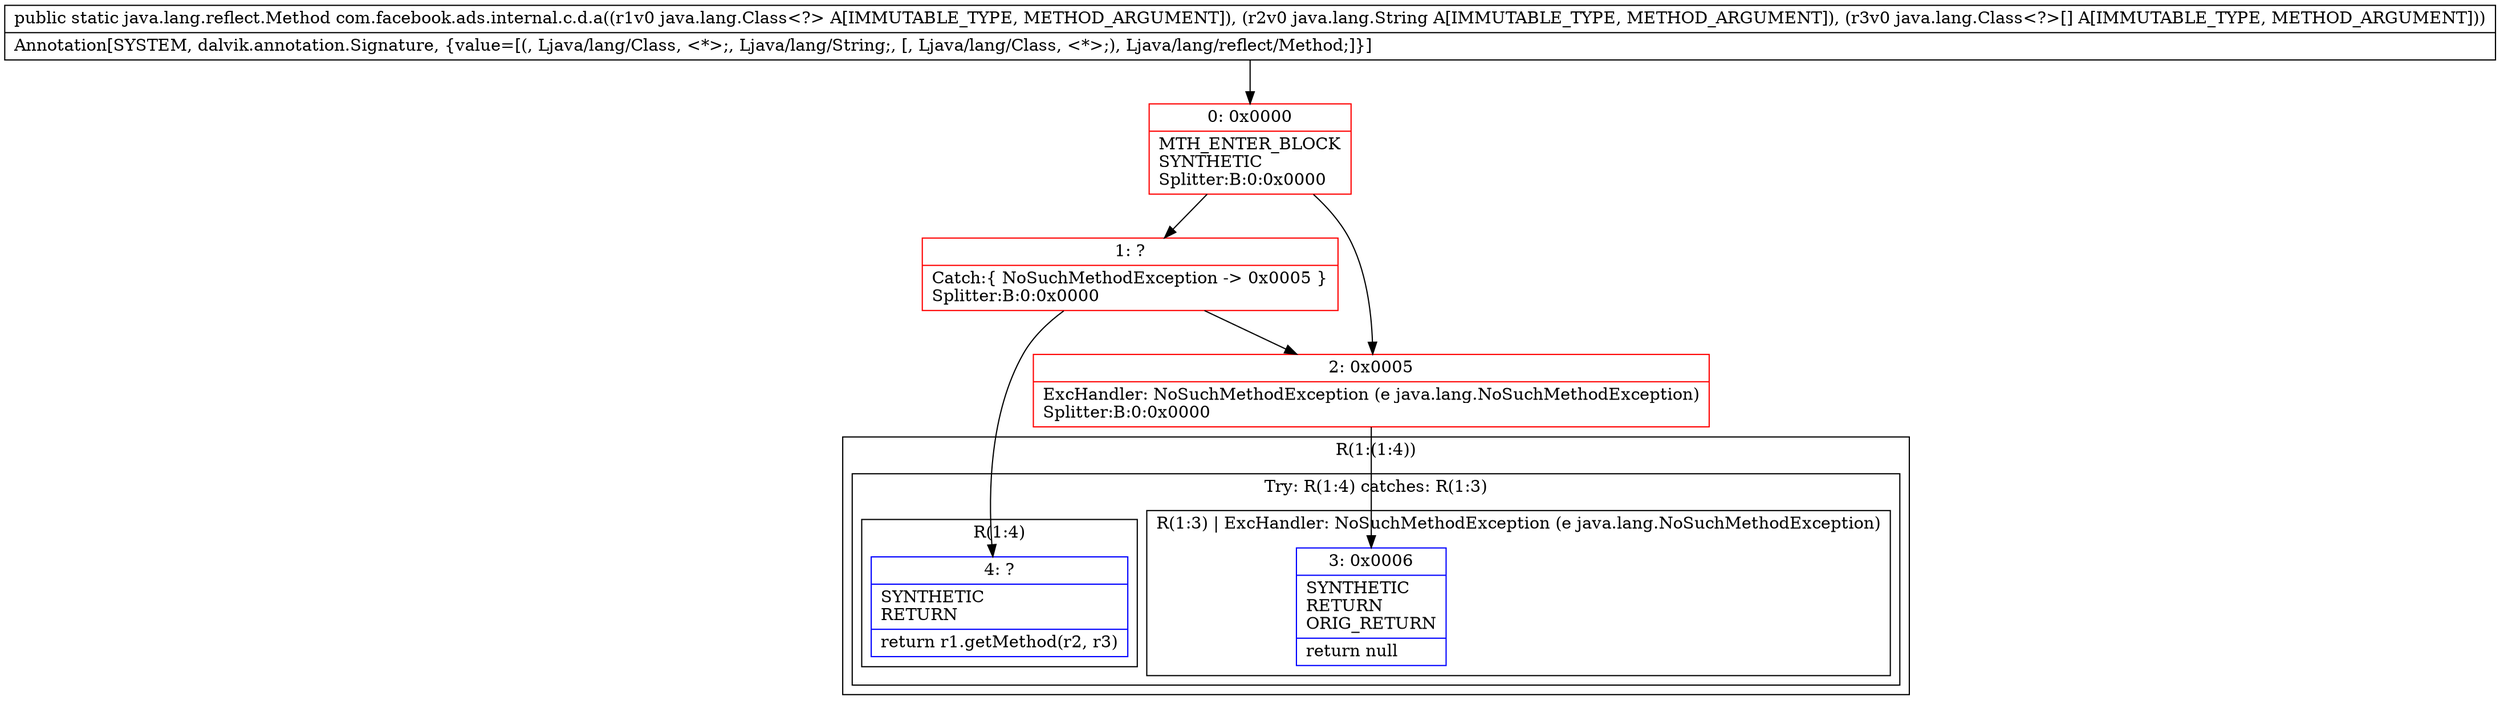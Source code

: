 digraph "CFG forcom.facebook.ads.internal.c.d.a(Ljava\/lang\/Class;Ljava\/lang\/String;[Ljava\/lang\/Class;)Ljava\/lang\/reflect\/Method;" {
subgraph cluster_Region_321258508 {
label = "R(1:(1:4))";
node [shape=record,color=blue];
subgraph cluster_TryCatchRegion_827066452 {
label = "Try: R(1:4) catches: R(1:3)";
node [shape=record,color=blue];
subgraph cluster_Region_626980512 {
label = "R(1:4)";
node [shape=record,color=blue];
Node_4 [shape=record,label="{4\:\ ?|SYNTHETIC\lRETURN\l|return r1.getMethod(r2, r3)\l}"];
}
subgraph cluster_Region_1363241393 {
label = "R(1:3) | ExcHandler: NoSuchMethodException (e java.lang.NoSuchMethodException)\l";
node [shape=record,color=blue];
Node_3 [shape=record,label="{3\:\ 0x0006|SYNTHETIC\lRETURN\lORIG_RETURN\l|return null\l}"];
}
}
}
subgraph cluster_Region_1363241393 {
label = "R(1:3) | ExcHandler: NoSuchMethodException (e java.lang.NoSuchMethodException)\l";
node [shape=record,color=blue];
Node_3 [shape=record,label="{3\:\ 0x0006|SYNTHETIC\lRETURN\lORIG_RETURN\l|return null\l}"];
}
Node_0 [shape=record,color=red,label="{0\:\ 0x0000|MTH_ENTER_BLOCK\lSYNTHETIC\lSplitter:B:0:0x0000\l}"];
Node_1 [shape=record,color=red,label="{1\:\ ?|Catch:\{ NoSuchMethodException \-\> 0x0005 \}\lSplitter:B:0:0x0000\l}"];
Node_2 [shape=record,color=red,label="{2\:\ 0x0005|ExcHandler: NoSuchMethodException (e java.lang.NoSuchMethodException)\lSplitter:B:0:0x0000\l}"];
MethodNode[shape=record,label="{public static java.lang.reflect.Method com.facebook.ads.internal.c.d.a((r1v0 java.lang.Class\<?\> A[IMMUTABLE_TYPE, METHOD_ARGUMENT]), (r2v0 java.lang.String A[IMMUTABLE_TYPE, METHOD_ARGUMENT]), (r3v0 java.lang.Class\<?\>[] A[IMMUTABLE_TYPE, METHOD_ARGUMENT]))  | Annotation[SYSTEM, dalvik.annotation.Signature, \{value=[(, Ljava\/lang\/Class, \<*\>;, Ljava\/lang\/String;, [, Ljava\/lang\/Class, \<*\>;), Ljava\/lang\/reflect\/Method;]\}]\l}"];
MethodNode -> Node_0;
Node_0 -> Node_1;
Node_0 -> Node_2;
Node_1 -> Node_2;
Node_1 -> Node_4;
Node_2 -> Node_3;
}

